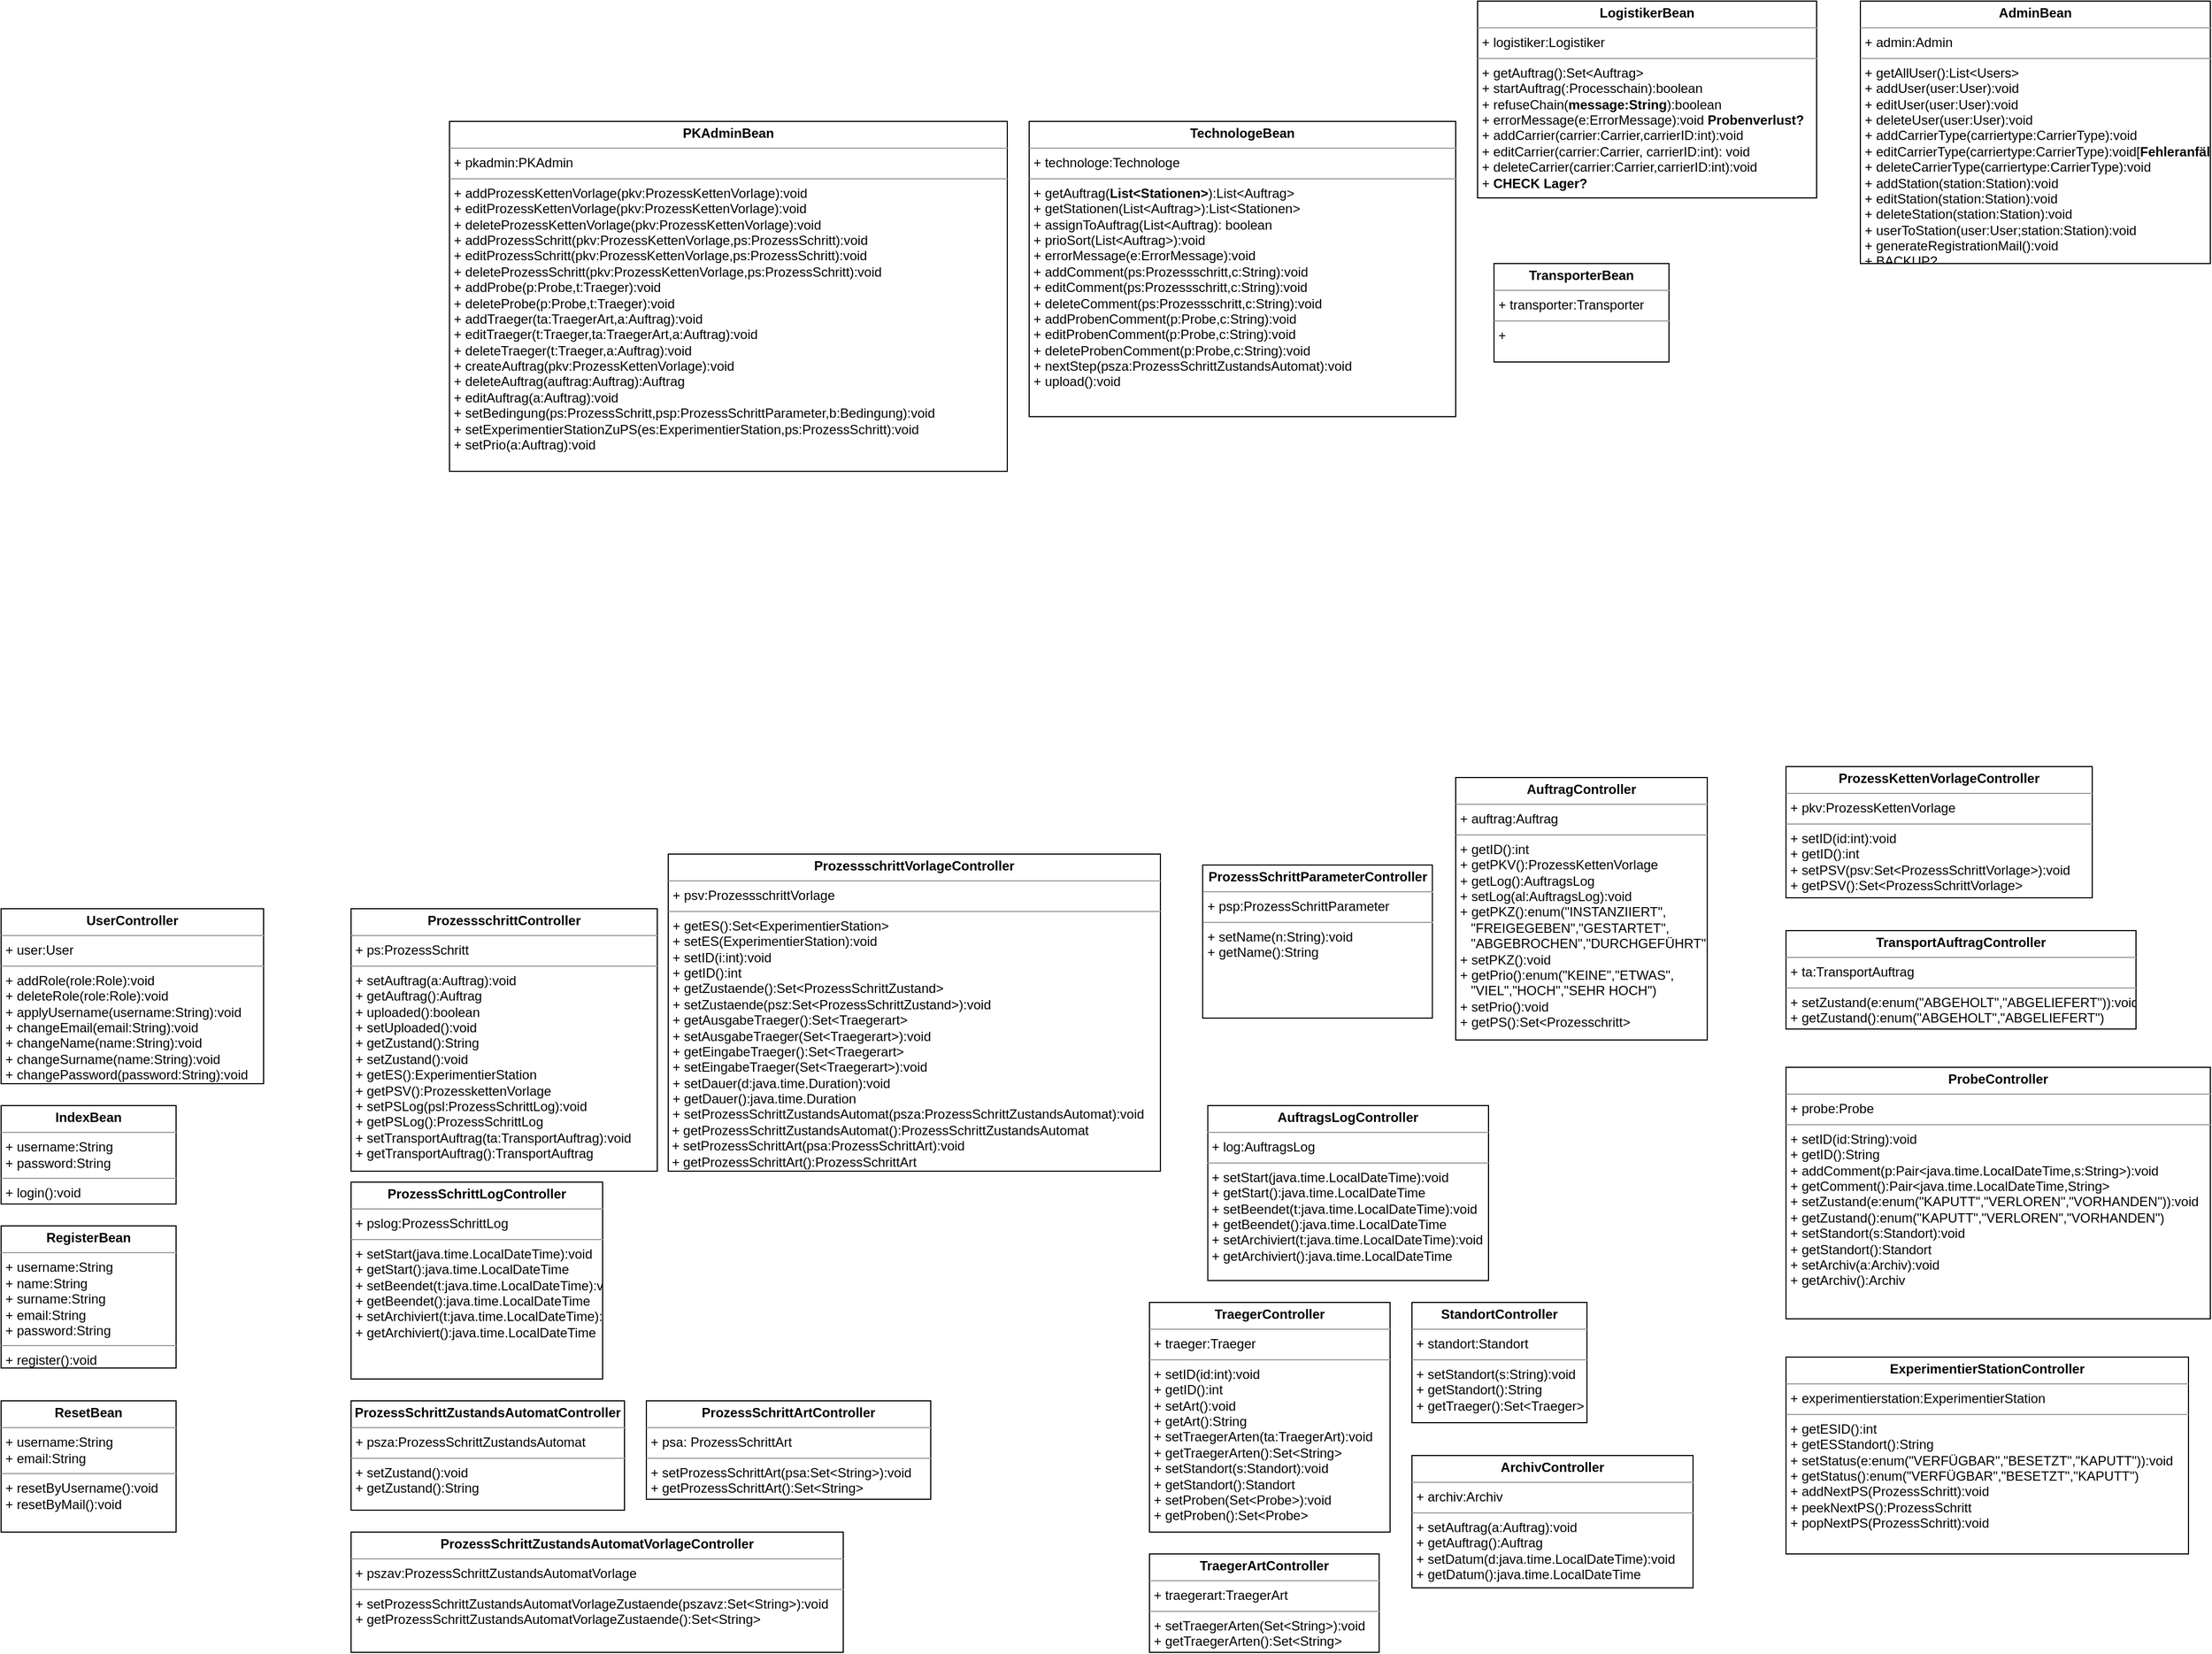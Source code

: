 <mxfile version="12.4.3" type="device" pages="1"><diagram id="1I2trbqIhptDOFB38S4y" name="Page-1"><mxGraphModel dx="782" dy="1250" grid="1" gridSize="10" guides="1" tooltips="1" connect="1" arrows="1" fold="1" page="1" pageScale="1" pageWidth="1169" pageHeight="827" math="0" shadow="0"><root><mxCell id="0"/><mxCell id="1" parent="0"/><mxCell id="bt5XZyQBoToWOu4TSzOc-6" value="&lt;p style=&quot;margin: 0px ; margin-top: 4px ; text-align: center&quot;&gt;&lt;b&gt;UserController&lt;/b&gt;&lt;/p&gt;&lt;hr size=&quot;1&quot;&gt;&lt;p style=&quot;margin: 0px ; margin-left: 4px&quot;&gt;+ user:User&lt;/p&gt;&lt;hr size=&quot;1&quot;&gt;&lt;p style=&quot;margin: 0px ; margin-left: 4px&quot;&gt;+ addRole(role:Role):void&lt;/p&gt;&lt;p style=&quot;margin: 0px ; margin-left: 4px&quot;&gt;+ deleteRole(role:Role):void&lt;/p&gt;&lt;p style=&quot;margin: 0px ; margin-left: 4px&quot;&gt;+ applyUsername(username:String):void&lt;/p&gt;&lt;p style=&quot;margin: 0px ; margin-left: 4px&quot;&gt;+ changeEmail(email:String):void&lt;/p&gt;&lt;p style=&quot;margin: 0px ; margin-left: 4px&quot;&gt;&lt;span&gt;+ changeName(name:String):void&lt;/span&gt;&lt;br&gt;&lt;/p&gt;&lt;p style=&quot;margin: 0px 0px 0px 4px&quot;&gt;+ changeSurname(name:String):void&lt;/p&gt;&lt;p style=&quot;margin: 0px 0px 0px 4px&quot;&gt;+ changePassword(password:String):void&lt;/p&gt;&lt;p style=&quot;margin: 0px ; margin-left: 4px&quot;&gt;&amp;nbsp;&amp;nbsp;&lt;/p&gt;" style="verticalAlign=top;align=left;overflow=fill;fontSize=12;fontFamily=Helvetica;html=1;" parent="1" vertex="1"><mxGeometry x="70" y="80" width="240" height="160" as="geometry"/></mxCell><mxCell id="bt5XZyQBoToWOu4TSzOc-8" value="&lt;p style=&quot;margin: 0px ; margin-top: 4px ; text-align: center&quot;&gt;&lt;b&gt;AdminBean&lt;/b&gt;&lt;/p&gt;&lt;hr size=&quot;1&quot;&gt;&lt;p style=&quot;margin: 0px ; margin-left: 4px&quot;&gt;+ admin:Admin&lt;/p&gt;&lt;hr size=&quot;1&quot;&gt;&lt;p style=&quot;margin: 0px ; margin-left: 4px&quot;&gt;+ getAllUser():List&amp;lt;Users&amp;gt;&lt;/p&gt;&lt;p style=&quot;margin: 0px ; margin-left: 4px&quot;&gt;+ addUser(user:User):void&lt;/p&gt;&lt;p style=&quot;margin: 0px ; margin-left: 4px&quot;&gt;+ editUser(user:User):void&lt;/p&gt;&lt;p style=&quot;margin: 0px ; margin-left: 4px&quot;&gt;+ deleteUser(user:User):void&lt;/p&gt;&lt;p style=&quot;margin: 0px ; margin-left: 4px&quot;&gt;+ addCarrierType(carriertype:CarrierType):void&lt;/p&gt;&lt;p style=&quot;margin: 0px ; margin-left: 4px&quot;&gt;+ editCarrierType(carriertype:CarrierType):void&lt;span&gt;[&lt;/span&gt;&lt;b&gt;Fehleranfällig&lt;/b&gt;&lt;span&gt;]&lt;/span&gt;&lt;/p&gt;&lt;p style=&quot;margin: 0px ; margin-left: 4px&quot;&gt;+ deleteCarrierType(carriertype:CarrierType):void&lt;/p&gt;&lt;p style=&quot;margin: 0px ; margin-left: 4px&quot;&gt;+&amp;nbsp;&lt;span&gt;addStation(station:Station):void&lt;/span&gt;&lt;/p&gt;&lt;p style=&quot;margin: 0px ; margin-left: 4px&quot;&gt;+ editStation(station:Station):void&lt;/p&gt;&lt;p style=&quot;margin: 0px ; margin-left: 4px&quot;&gt;+ deleteStation(station:Station):void&lt;/p&gt;&lt;p style=&quot;margin: 0px ; margin-left: 4px&quot;&gt;+ userToStation(user:User;station:Station):void&lt;/p&gt;&lt;p style=&quot;margin: 0px ; margin-left: 4px&quot;&gt;+ generateRegistrationMail():void&lt;/p&gt;&lt;p style=&quot;margin: 0px ; margin-left: 4px&quot;&gt;+ BACKUP?&lt;/p&gt;" style="verticalAlign=top;align=left;overflow=fill;fontSize=12;fontFamily=Helvetica;html=1;" parent="1" vertex="1"><mxGeometry x="1770" y="-750" width="320" height="240" as="geometry"/></mxCell><mxCell id="bt5XZyQBoToWOu4TSzOc-9" value="&lt;p style=&quot;margin: 0px ; margin-top: 4px ; text-align: center&quot;&gt;&lt;b&gt;IndexBean&lt;/b&gt;&lt;/p&gt;&lt;hr size=&quot;1&quot;&gt;&lt;p style=&quot;margin: 0px ; margin-left: 4px&quot;&gt;+ username:String&lt;/p&gt;&lt;p style=&quot;margin: 0px ; margin-left: 4px&quot;&gt;+ password:String&lt;/p&gt;&lt;hr size=&quot;1&quot;&gt;&lt;p style=&quot;margin: 0px ; margin-left: 4px&quot;&gt;+ login():void&lt;/p&gt;&lt;p style=&quot;margin: 0px ; margin-left: 4px&quot;&gt;&lt;br&gt;&lt;/p&gt;" style="verticalAlign=top;align=left;overflow=fill;fontSize=12;fontFamily=Helvetica;html=1;" parent="1" vertex="1"><mxGeometry x="70" y="260" width="160" height="90" as="geometry"/></mxCell><mxCell id="bt5XZyQBoToWOu4TSzOc-10" value="&lt;p style=&quot;margin: 0px ; margin-top: 4px ; text-align: center&quot;&gt;&lt;b&gt;ResetBean&lt;/b&gt;&lt;/p&gt;&lt;hr size=&quot;1&quot;&gt;&lt;p style=&quot;margin: 0px ; margin-left: 4px&quot;&gt;+ username:String&lt;/p&gt;&lt;p style=&quot;margin: 0px ; margin-left: 4px&quot;&gt;+ email:String&lt;/p&gt;&lt;hr size=&quot;1&quot;&gt;&lt;p style=&quot;margin: 0px ; margin-left: 4px&quot;&gt;+ resetByUsername():void&lt;/p&gt;&lt;p style=&quot;margin: 0px ; margin-left: 4px&quot;&gt;+ resetByMail():void&lt;/p&gt;" style="verticalAlign=top;align=left;overflow=fill;fontSize=12;fontFamily=Helvetica;html=1;" parent="1" vertex="1"><mxGeometry x="70" y="530" width="160" height="120" as="geometry"/></mxCell><mxCell id="bt5XZyQBoToWOu4TSzOc-11" value="&lt;p style=&quot;margin: 0px ; margin-top: 4px ; text-align: center&quot;&gt;&lt;b&gt;RegisterBean&lt;/b&gt;&lt;/p&gt;&lt;hr size=&quot;1&quot;&gt;&lt;p style=&quot;margin: 0px ; margin-left: 4px&quot;&gt;+ username:String&lt;/p&gt;&lt;p style=&quot;margin: 0px ; margin-left: 4px&quot;&gt;+ name:String&lt;/p&gt;&lt;p style=&quot;margin: 0px ; margin-left: 4px&quot;&gt;+ surname:String&lt;/p&gt;&lt;p style=&quot;margin: 0px ; margin-left: 4px&quot;&gt;+ email:String&lt;/p&gt;&lt;p style=&quot;margin: 0px ; margin-left: 4px&quot;&gt;+ password:String&lt;/p&gt;&lt;hr size=&quot;1&quot;&gt;&lt;p style=&quot;margin: 0px ; margin-left: 4px&quot;&gt;+ register():void&lt;/p&gt;&lt;p style=&quot;margin: 0px ; margin-left: 4px&quot;&gt;&lt;br&gt;&lt;/p&gt;" style="verticalAlign=top;align=left;overflow=fill;fontSize=12;fontFamily=Helvetica;html=1;" parent="1" vertex="1"><mxGeometry x="70" y="370" width="160" height="130" as="geometry"/></mxCell><mxCell id="w9rJ3m3KGhittXvnt9Jx-1" value="&lt;p style=&quot;margin: 0px ; margin-top: 4px ; text-align: center&quot;&gt;&lt;b&gt;LogistikerBean&lt;/b&gt;&lt;/p&gt;&lt;hr size=&quot;1&quot;&gt;&lt;p style=&quot;margin: 0px ; margin-left: 4px&quot;&gt;+ logistiker:Logistiker&lt;/p&gt;&lt;hr size=&quot;1&quot;&gt;&lt;p style=&quot;margin: 0px ; margin-left: 4px&quot;&gt;+ getAuftrag():Set&amp;lt;Auftrag&amp;gt;&lt;/p&gt;&lt;p style=&quot;margin: 0px ; margin-left: 4px&quot;&gt;+ startAuftrag(:Processchain):boolean&lt;/p&gt;&lt;p style=&quot;margin: 0px ; margin-left: 4px&quot;&gt;+ refuseChain(&lt;b&gt;message:String&lt;/b&gt;):boolean&lt;/p&gt;&lt;p style=&quot;margin: 0px ; margin-left: 4px&quot;&gt;+ errorMessage(e:ErrorMessage):void &lt;b&gt;Probenverlust?&lt;/b&gt;&lt;/p&gt;&lt;p style=&quot;margin: 0px ; margin-left: 4px&quot;&gt;+ addCarrier(carrier:Carrier,carrierID:int):void&lt;/p&gt;&lt;p style=&quot;margin: 0px ; margin-left: 4px&quot;&gt;+ editCarrier(carrier:Carrier, carrierID:int): void&lt;/p&gt;&lt;p style=&quot;margin: 0px ; margin-left: 4px&quot;&gt;+ deleteCarrier(carrier:Carrier,carrierID:int):void&lt;/p&gt;&lt;p style=&quot;margin: 0px ; margin-left: 4px&quot;&gt;+ &lt;b&gt;CHECK Lager?&lt;/b&gt;&lt;/p&gt;" style="verticalAlign=top;align=left;overflow=fill;fontSize=12;fontFamily=Helvetica;html=1;" parent="1" vertex="1"><mxGeometry x="1420" y="-750" width="310" height="180" as="geometry"/></mxCell><mxCell id="w9rJ3m3KGhittXvnt9Jx-5" value="&lt;p style=&quot;margin: 0px ; margin-top: 4px ; text-align: center&quot;&gt;&lt;b&gt;TechnologeBean&lt;/b&gt;&lt;/p&gt;&lt;hr size=&quot;1&quot;&gt;&lt;p style=&quot;margin: 0px ; margin-left: 4px&quot;&gt;+ technologe:Technologe&lt;/p&gt;&lt;hr size=&quot;1&quot;&gt;&lt;p style=&quot;margin: 0px ; margin-left: 4px&quot;&gt;+ getAuftrag(&lt;b&gt;List&amp;lt;Stationen&amp;gt;&lt;/b&gt;):List&amp;lt;Auftrag&amp;gt;&lt;/p&gt;&lt;p style=&quot;margin: 0px ; margin-left: 4px&quot;&gt;+ getStationen(List&amp;lt;Auftrag&amp;gt;):List&amp;lt;Stationen&amp;gt;&lt;/p&gt;&lt;p style=&quot;margin: 0px ; margin-left: 4px&quot;&gt;+ assignToAuftrag(List&amp;lt;Auftrag): boolean&lt;/p&gt;&lt;p style=&quot;margin: 0px ; margin-left: 4px&quot;&gt;+ prioSort(List&amp;lt;Auftrag&amp;gt;):void&lt;/p&gt;&lt;p style=&quot;margin: 0px ; margin-left: 4px&quot;&gt;+ errorMessage(e:ErrorMessage):void&lt;/p&gt;&lt;p style=&quot;margin: 0px ; margin-left: 4px&quot;&gt;+ addComment(ps:Prozessschritt,c:String):void&lt;/p&gt;&lt;p style=&quot;margin: 0px ; margin-left: 4px&quot;&gt;+ editComment(ps:Prozessschritt,c:String):void&lt;/p&gt;&lt;p style=&quot;margin: 0px ; margin-left: 4px&quot;&gt;+ deleteComment(ps:Prozessschritt,c:String):void&lt;/p&gt;&lt;p style=&quot;margin: 0px ; margin-left: 4px&quot;&gt;+ addProbenComment(p:Probe,c:String):void&lt;/p&gt;&lt;p style=&quot;margin: 0px ; margin-left: 4px&quot;&gt;+ editProbenComment(p:Probe,c:String):void&lt;/p&gt;&lt;p style=&quot;margin: 0px ; margin-left: 4px&quot;&gt;+ deleteProbenComment(p:Probe,c:String):void&lt;/p&gt;&lt;p style=&quot;margin: 0px ; margin-left: 4px&quot;&gt;+ nextStep(psza:ProzessSchrittZustandsAutomat):void&lt;/p&gt;&lt;p style=&quot;margin: 0px ; margin-left: 4px&quot;&gt;+ upload():void&lt;/p&gt;" style="verticalAlign=top;align=left;overflow=fill;fontSize=12;fontFamily=Helvetica;html=1;" parent="1" vertex="1"><mxGeometry x="1010" y="-640" width="390" height="270" as="geometry"/></mxCell><mxCell id="22TiIW3xH9G2mGkbkOyh-3" value="&lt;p style=&quot;margin: 0px ; margin-top: 4px ; text-align: center&quot;&gt;&lt;b&gt;PKAdminBean&lt;/b&gt;&lt;/p&gt;&lt;hr size=&quot;1&quot;&gt;&lt;p style=&quot;margin: 0px ; margin-left: 4px&quot;&gt;+ pkadmin:PKAdmin&lt;/p&gt;&lt;hr size=&quot;1&quot;&gt;&lt;p style=&quot;margin: 0px ; margin-left: 4px&quot;&gt;+ addProzessKettenVorlage(pkv:ProzessKettenVorlage):void&lt;/p&gt;&lt;p style=&quot;margin: 0px ; margin-left: 4px&quot;&gt;+ editProzessKettenVorlage(pkv:ProzessKettenVorlage):void&lt;/p&gt;&lt;p style=&quot;margin: 0px ; margin-left: 4px&quot;&gt;+ deleteProzessKettenVorlage(pkv:ProzessKettenVorlage):void&lt;/p&gt;&lt;p style=&quot;margin: 0px ; margin-left: 4px&quot;&gt;+ addProzessSchritt(pkv:ProzessKettenVorlage,ps:ProzessSchritt):void&lt;/p&gt;&lt;p style=&quot;margin: 0px ; margin-left: 4px&quot;&gt;+ editProzessSchritt(pkv:ProzessKettenVorlage,ps:ProzessSchritt):void&lt;/p&gt;&lt;p style=&quot;margin: 0px ; margin-left: 4px&quot;&gt;+ deleteProzessSchritt(pkv:ProzessKettenVorlage,ps:ProzessSchritt):void&lt;/p&gt;&lt;p style=&quot;margin: 0px ; margin-left: 4px&quot;&gt;+ addProbe(p:Probe,t:Traeger):void&lt;/p&gt;&lt;p style=&quot;margin: 0px ; margin-left: 4px&quot;&gt;+ deleteProbe(p:Probe,t:Traeger):void&lt;/p&gt;&lt;p style=&quot;margin: 0px ; margin-left: 4px&quot;&gt;+ addTraeger(ta:TraegerArt,a:Auftrag):void&lt;/p&gt;&lt;p style=&quot;margin: 0px ; margin-left: 4px&quot;&gt;+ editTraeger(t:Traeger,ta:TraegerArt,a:Auftrag):void&lt;/p&gt;&lt;p style=&quot;margin: 0px ; margin-left: 4px&quot;&gt;+ deleteTraeger(t:Traeger,a:Auftrag):void&lt;/p&gt;&lt;p style=&quot;margin: 0px ; margin-left: 4px&quot;&gt;+ createAuftrag(pkv:ProzessKettenVorlage):void&lt;/p&gt;&lt;p style=&quot;margin: 0px ; margin-left: 4px&quot;&gt;+ deleteAuftrag(auftrag:Auftrag):Auftrag&lt;/p&gt;&lt;p style=&quot;margin: 0px ; margin-left: 4px&quot;&gt;+ editAuftrag(a:Auftrag):void&lt;/p&gt;&lt;p style=&quot;margin: 0px ; margin-left: 4px&quot;&gt;+ setBedingung(ps:ProzessSchritt,psp:ProzessSchrittParameter,b:Bedingung):void&lt;/p&gt;&lt;p style=&quot;margin: 0px ; margin-left: 4px&quot;&gt;+ setExperimentierStationZuPS(es:ExperimentierStation,ps:ProzessSchritt):void&lt;/p&gt;&lt;p style=&quot;margin: 0px ; margin-left: 4px&quot;&gt;+ setPrio(a:Auftrag):void&lt;/p&gt;&lt;p style=&quot;margin: 0px ; margin-left: 4px&quot;&gt;&lt;br&gt;&lt;/p&gt;" style="verticalAlign=top;align=left;overflow=fill;fontSize=12;fontFamily=Helvetica;html=1;" vertex="1" parent="1"><mxGeometry x="480" y="-640" width="510" height="320" as="geometry"/></mxCell><mxCell id="22TiIW3xH9G2mGkbkOyh-5" value="&lt;p style=&quot;margin: 0px ; margin-top: 4px ; text-align: center&quot;&gt;&lt;b&gt;ProzessKettenVorlageController&lt;/b&gt;&lt;/p&gt;&lt;hr size=&quot;1&quot;&gt;&lt;p style=&quot;margin: 0px ; margin-left: 4px&quot;&gt;+ pkv:ProzessKettenVorlage&lt;/p&gt;&lt;hr size=&quot;1&quot;&gt;&lt;p style=&quot;margin: 0px ; margin-left: 4px&quot;&gt;+ setID(id:int):void&lt;/p&gt;&lt;p style=&quot;margin: 0px ; margin-left: 4px&quot;&gt;+ getID():int&lt;/p&gt;&lt;p style=&quot;margin: 0px ; margin-left: 4px&quot;&gt;+ setPSV(psv:Set&amp;lt;ProzessSchrittVorlage&amp;gt;):void&lt;/p&gt;&lt;p style=&quot;margin: 0px ; margin-left: 4px&quot;&gt;+ getPSV():Set&amp;lt;ProzessSchrittVorlage&amp;gt;&lt;/p&gt;&lt;p style=&quot;margin: 0px ; margin-left: 4px&quot;&gt;&lt;br&gt;&lt;/p&gt;" style="verticalAlign=top;align=left;overflow=fill;fontSize=12;fontFamily=Helvetica;html=1;" vertex="1" parent="1"><mxGeometry x="1702" y="-50" width="280" height="120" as="geometry"/></mxCell><mxCell id="22TiIW3xH9G2mGkbkOyh-6" value="&lt;p style=&quot;margin: 0px ; margin-top: 4px ; text-align: center&quot;&gt;&lt;b&gt;AuftragController&lt;/b&gt;&lt;/p&gt;&lt;hr size=&quot;1&quot;&gt;&lt;p style=&quot;margin: 0px ; margin-left: 4px&quot;&gt;+ auftrag:Auftrag&lt;/p&gt;&lt;hr size=&quot;1&quot;&gt;&lt;p style=&quot;margin: 0px ; margin-left: 4px&quot;&gt;+ getID():int&lt;/p&gt;&lt;p style=&quot;margin: 0px ; margin-left: 4px&quot;&gt;+ getPKV():ProzessKettenVorlage&lt;/p&gt;&lt;p style=&quot;margin: 0px ; margin-left: 4px&quot;&gt;+ getLog():AuftragsLog&lt;/p&gt;&lt;p style=&quot;margin: 0px ; margin-left: 4px&quot;&gt;+ setLog(al:AuftragsLog):void&lt;/p&gt;&lt;p style=&quot;margin: 0px ; margin-left: 4px&quot;&gt;+ getPKZ():enum(&quot;INSTANZIIERT&quot;,&lt;/p&gt;&lt;p style=&quot;margin: 0px ; margin-left: 4px&quot;&gt;&amp;nbsp; &amp;nbsp;&quot;FREIGEGEBEN&quot;,&lt;span&gt;&quot;GESTARTET&quot;,&lt;/span&gt;&lt;/p&gt;&lt;p style=&quot;margin: 0px ; margin-left: 4px&quot;&gt;&amp;nbsp; &amp;nbsp;&quot;ABGEBROCHEN&quot;,&lt;span&gt;&quot;DURCHGEFÜHRT&quot;)&lt;/span&gt;&lt;/p&gt;&lt;p style=&quot;margin: 0px ; margin-left: 4px&quot;&gt;+ setPKZ():void&lt;span&gt;&lt;br&gt;&lt;/span&gt;&lt;/p&gt;&lt;p style=&quot;margin: 0px ; margin-left: 4px&quot;&gt;&lt;span&gt;+ getPrio():enum(&quot;KEINE&quot;,&quot;ETWAS&quot;,&lt;/span&gt;&lt;/p&gt;&lt;p style=&quot;margin: 0px ; margin-left: 4px&quot;&gt;&lt;span&gt;&amp;nbsp; &amp;nbsp;&quot;VIEL&quot;,&quot;HOCH&quot;,&quot;SEHR HOCH&quot;)&lt;/span&gt;&lt;/p&gt;&lt;p style=&quot;margin: 0px ; margin-left: 4px&quot;&gt;&lt;span&gt;+ setPrio():void&lt;/span&gt;&lt;/p&gt;&lt;p style=&quot;margin: 0px ; margin-left: 4px&quot;&gt;&lt;span&gt;+ getPS():Set&amp;lt;Prozesschritt&amp;gt;&lt;/span&gt;&lt;/p&gt;&lt;p style=&quot;margin: 0px ; margin-left: 4px&quot;&gt;&lt;span&gt;&lt;br&gt;&lt;/span&gt;&lt;/p&gt;" style="verticalAlign=top;align=left;overflow=fill;fontSize=12;fontFamily=Helvetica;html=1;" vertex="1" parent="1"><mxGeometry x="1400" y="-40" width="230" height="240" as="geometry"/></mxCell><mxCell id="22TiIW3xH9G2mGkbkOyh-7" value="&lt;p style=&quot;margin: 0px ; margin-top: 4px ; text-align: center&quot;&gt;&lt;b&gt;AuftragsLogController&lt;/b&gt;&lt;/p&gt;&lt;hr size=&quot;1&quot;&gt;&lt;p style=&quot;margin: 0px ; margin-left: 4px&quot;&gt;+ log:AuftragsLog&lt;/p&gt;&lt;hr size=&quot;1&quot;&gt;&lt;p style=&quot;margin: 0px ; margin-left: 4px&quot;&gt;+ setStart(java.time.LocalDateTime):void&lt;/p&gt;&lt;p style=&quot;margin: 0px ; margin-left: 4px&quot;&gt;+ getStart():java.time.LocalDateTime&lt;/p&gt;&lt;p style=&quot;margin: 0px ; margin-left: 4px&quot;&gt;+ setBeendet(t:java.time.LocalDateTime):void&lt;/p&gt;&lt;p style=&quot;margin: 0px ; margin-left: 4px&quot;&gt;+ getBeendet():java.time.LocalDateTime&lt;/p&gt;&lt;p style=&quot;margin: 0px ; margin-left: 4px&quot;&gt;+ setArchiviert(t:java.time.LocalDateTime):void&lt;/p&gt;&lt;p style=&quot;margin: 0px ; margin-left: 4px&quot;&gt;+ getArchiviert():java.time.LocalDateTime&lt;/p&gt;" style="verticalAlign=top;align=left;overflow=fill;fontSize=12;fontFamily=Helvetica;html=1;" vertex="1" parent="1"><mxGeometry x="1173.33" y="260" width="256.67" height="160" as="geometry"/></mxCell><mxCell id="22TiIW3xH9G2mGkbkOyh-8" value="&lt;p style=&quot;margin: 0px ; margin-top: 4px ; text-align: center&quot;&gt;&lt;b&gt;ProzessschrittController&lt;/b&gt;&lt;/p&gt;&lt;hr size=&quot;1&quot;&gt;&lt;p style=&quot;margin: 0px ; margin-left: 4px&quot;&gt;+ ps:ProzessSchritt&lt;/p&gt;&lt;hr size=&quot;1&quot;&gt;&lt;p style=&quot;margin: 0px ; margin-left: 4px&quot;&gt;+ setAuftrag(a:Auftrag):void&lt;/p&gt;&lt;p style=&quot;margin: 0px ; margin-left: 4px&quot;&gt;+ getAuftrag():Auftrag&lt;/p&gt;&lt;p style=&quot;margin: 0px ; margin-left: 4px&quot;&gt;+ uploaded():boolean&lt;/p&gt;&lt;p style=&quot;margin: 0px 0px 0px 4px&quot;&gt;+ setUploaded():void&lt;/p&gt;&lt;p style=&quot;margin: 0px ; margin-left: 4px&quot;&gt;+ getZustand():String&lt;/p&gt;&lt;p style=&quot;margin: 0px ; margin-left: 4px&quot;&gt;+ setZustand():void&lt;/p&gt;&lt;p style=&quot;margin: 0px ; margin-left: 4px&quot;&gt;+ getES():ExperimentierStation&lt;/p&gt;&lt;p style=&quot;margin: 0px ; margin-left: 4px&quot;&gt;+ getPSV():ProzesskettenVorlage&lt;/p&gt;&lt;p style=&quot;margin: 0px ; margin-left: 4px&quot;&gt;+ setPSLog(psl:ProzessSchrittLog):void&lt;/p&gt;&lt;p style=&quot;margin: 0px ; margin-left: 4px&quot;&gt;+ getPSLog():ProzessSchrittLog&lt;/p&gt;&lt;p style=&quot;margin: 0px ; margin-left: 4px&quot;&gt;+ setTransportAuftrag(ta:TransportAuftrag):void&lt;/p&gt;&lt;p style=&quot;margin: 0px ; margin-left: 4px&quot;&gt;+ getTransportAuftrag():TransportAuftrag&lt;/p&gt;&lt;p style=&quot;margin: 0px ; margin-left: 4px&quot;&gt;&lt;br&gt;&lt;/p&gt;" style="verticalAlign=top;align=left;overflow=fill;fontSize=12;fontFamily=Helvetica;html=1;" vertex="1" parent="1"><mxGeometry x="390" y="80" width="280" height="240" as="geometry"/></mxCell><mxCell id="22TiIW3xH9G2mGkbkOyh-11" value="&lt;p style=&quot;margin: 0px ; margin-top: 4px ; text-align: center&quot;&gt;&lt;b&gt;ProzessschrittVorlageController&lt;/b&gt;&lt;/p&gt;&lt;hr size=&quot;1&quot;&gt;&lt;p style=&quot;margin: 0px ; margin-left: 4px&quot;&gt;+ psv:ProzessschrittVorlage&lt;/p&gt;&lt;hr size=&quot;1&quot;&gt;&lt;p style=&quot;margin: 0px ; margin-left: 4px&quot;&gt;+ getES():Set&amp;lt;ExperimentierStation&amp;gt;&lt;/p&gt;&lt;p style=&quot;margin: 0px ; margin-left: 4px&quot;&gt;+ setES(ExperimentierStation):void&lt;/p&gt;&lt;p style=&quot;margin: 0px ; margin-left: 4px&quot;&gt;+ setID(i:int):void&lt;/p&gt;&lt;p style=&quot;margin: 0px ; margin-left: 4px&quot;&gt;+ getID():int&lt;/p&gt;&lt;p style=&quot;margin: 0px ; margin-left: 4px&quot;&gt;+ getZustaende():Set&amp;lt;ProzessSchrittZustand&amp;gt;&lt;/p&gt;&lt;p style=&quot;margin: 0px ; margin-left: 4px&quot;&gt;+ setZustaende(psz:Set&amp;lt;ProzessSchrittZustand&amp;gt;):void&lt;/p&gt;&lt;p style=&quot;margin: 0px ; margin-left: 4px&quot;&gt;+ getAusgabeTraeger():Set&amp;lt;Traegerart&amp;gt;&lt;/p&gt;&lt;p style=&quot;margin: 0px ; margin-left: 4px&quot;&gt;+ setAusgabeTraeger(Set&amp;lt;Traegerart&amp;gt;):void&lt;/p&gt;&lt;p style=&quot;margin: 0px ; margin-left: 4px&quot;&gt;+ getEingabeTraeger():Set&amp;lt;Traegerart&amp;gt;&lt;/p&gt;&lt;p style=&quot;margin: 0px ; margin-left: 4px&quot;&gt;+ setEingabeTraeger(Set&amp;lt;Traegerart&amp;gt;):void&lt;/p&gt;&lt;p style=&quot;margin: 0px ; margin-left: 4px&quot;&gt;+ setDauer(d:java.time.Duration):void&lt;/p&gt;&lt;p style=&quot;margin: 0px ; margin-left: 4px&quot;&gt;+ getDauer():java.time.Duration&lt;/p&gt;&lt;p style=&quot;margin: 0px ; margin-left: 4px&quot;&gt;+ setProzessSchrittZustandsAutomat(psza:ProzessSchrittZustandsAutomat):void&lt;/p&gt;&amp;nbsp;+ getProzessSchrittZustandsAutomat():ProzessSchrittZustandsAutomat&lt;br&gt;&amp;nbsp;+ setProzessSchrittArt(psa:ProzessSchrittArt):void&lt;br&gt;&amp;nbsp;+ getProzessSchrittArt():ProzessSchrittArt&lt;br&gt;&lt;p style=&quot;margin: 0px ; margin-left: 4px&quot;&gt;&lt;br&gt;&lt;/p&gt;" style="verticalAlign=top;align=left;overflow=fill;fontSize=12;fontFamily=Helvetica;html=1;" vertex="1" parent="1"><mxGeometry x="680" y="30" width="450" height="290" as="geometry"/></mxCell><mxCell id="22TiIW3xH9G2mGkbkOyh-12" value="&lt;p style=&quot;margin: 0px ; margin-top: 4px ; text-align: center&quot;&gt;&lt;b&gt;ProzessSchrittLogController&lt;/b&gt;&lt;/p&gt;&lt;hr size=&quot;1&quot;&gt;&lt;p style=&quot;margin: 0px ; margin-left: 4px&quot;&gt;+ pslog:ProzessSchrittLog&lt;/p&gt;&lt;hr size=&quot;1&quot;&gt;&lt;p style=&quot;margin: 0px 0px 0px 4px&quot;&gt;+ setStart(java.time.LocalDateTime):void&lt;/p&gt;&lt;p style=&quot;margin: 0px 0px 0px 4px&quot;&gt;+ getStart():java.time.LocalDateTime&lt;/p&gt;&lt;p style=&quot;margin: 0px 0px 0px 4px&quot;&gt;+ setBeendet(t:java.time.LocalDateTime):void&lt;/p&gt;&lt;p style=&quot;margin: 0px 0px 0px 4px&quot;&gt;+ getBeendet():java.time.LocalDateTime&lt;/p&gt;&lt;p style=&quot;margin: 0px 0px 0px 4px&quot;&gt;+ setArchiviert(t:java.time.LocalDateTime):void&lt;/p&gt;&lt;p style=&quot;margin: 0px 0px 0px 4px&quot;&gt;+ getArchiviert():java.time.LocalDateTime&lt;/p&gt;" style="verticalAlign=top;align=left;overflow=fill;fontSize=12;fontFamily=Helvetica;html=1;" vertex="1" parent="1"><mxGeometry x="390" y="330" width="230" height="180" as="geometry"/></mxCell><mxCell id="22TiIW3xH9G2mGkbkOyh-13" value="&lt;p style=&quot;margin: 0px ; margin-top: 4px ; text-align: center&quot;&gt;&lt;b&gt;TransportAuftragController&lt;/b&gt;&lt;/p&gt;&lt;hr size=&quot;1&quot;&gt;&lt;p style=&quot;margin: 0px ; margin-left: 4px&quot;&gt;+ ta:TransportAuftrag&lt;/p&gt;&lt;hr size=&quot;1&quot;&gt;&lt;p style=&quot;margin: 0px ; margin-left: 4px&quot;&gt;+ setZustand(e:enum(&quot;ABGEHOLT&quot;,&quot;ABGELIEFERT&quot;)):void&lt;/p&gt;&lt;p style=&quot;margin: 0px ; margin-left: 4px&quot;&gt;+ getZustand():enum(&quot;ABGEHOLT&quot;,&quot;ABGELIEFERT&quot;)&lt;/p&gt;" style="verticalAlign=top;align=left;overflow=fill;fontSize=12;fontFamily=Helvetica;html=1;" vertex="1" parent="1"><mxGeometry x="1702" y="100" width="320" height="90" as="geometry"/></mxCell><mxCell id="22TiIW3xH9G2mGkbkOyh-14" value="&lt;p style=&quot;margin: 0px ; margin-top: 4px ; text-align: center&quot;&gt;&lt;b&gt;ProzessSchrittZustandsAutomatController&lt;/b&gt;&lt;/p&gt;&lt;hr size=&quot;1&quot;&gt;&lt;p style=&quot;margin: 0px ; margin-left: 4px&quot;&gt;+ psza:ProzessSchrittZustandsAutomat&lt;/p&gt;&lt;hr size=&quot;1&quot;&gt;&lt;p style=&quot;margin: 0px ; margin-left: 4px&quot;&gt;+ setZustand():void&lt;/p&gt;&lt;p style=&quot;margin: 0px ; margin-left: 4px&quot;&gt;+ getZustand():String&lt;/p&gt;" style="verticalAlign=top;align=left;overflow=fill;fontSize=12;fontFamily=Helvetica;html=1;" vertex="1" parent="1"><mxGeometry x="390" y="530" width="250" height="100" as="geometry"/></mxCell><mxCell id="22TiIW3xH9G2mGkbkOyh-19" value="&lt;p style=&quot;margin: 0px ; margin-top: 4px ; text-align: center&quot;&gt;&lt;b&gt;ProzessSchrittArtController&lt;/b&gt;&lt;/p&gt;&lt;hr size=&quot;1&quot;&gt;&lt;p style=&quot;margin: 0px ; margin-left: 4px&quot;&gt;+ psa: ProzessSchrittArt&lt;/p&gt;&lt;hr size=&quot;1&quot;&gt;&lt;p style=&quot;margin: 0px ; margin-left: 4px&quot;&gt;+ setProzessSchrittArt(psa:Set&amp;lt;String&amp;gt;):void&lt;/p&gt;&lt;p style=&quot;margin: 0px ; margin-left: 4px&quot;&gt;+ getProzessSchrittArt():Set&amp;lt;String&amp;gt;&lt;/p&gt;" style="verticalAlign=top;align=left;overflow=fill;fontSize=12;fontFamily=Helvetica;html=1;" vertex="1" parent="1"><mxGeometry x="660" y="530" width="260" height="90" as="geometry"/></mxCell><mxCell id="22TiIW3xH9G2mGkbkOyh-21" value="&lt;p style=&quot;margin: 0px ; margin-top: 4px ; text-align: center&quot;&gt;&lt;b&gt;ProzessSchrittZustandsAutomatVorlageController&lt;/b&gt;&lt;/p&gt;&lt;hr size=&quot;1&quot;&gt;&lt;p style=&quot;margin: 0px ; margin-left: 4px&quot;&gt;+ pszav:ProzessSchrittZustandsAutomatVorlage&lt;/p&gt;&lt;hr size=&quot;1&quot;&gt;&lt;p style=&quot;margin: 0px ; margin-left: 4px&quot;&gt;+ setProzessSchrittZustandsAutomatVorlageZustaende(pszavz:Set&amp;lt;String&amp;gt;):void&lt;/p&gt;&lt;p style=&quot;margin: 0px ; margin-left: 4px&quot;&gt;+ getProzessSchrittZustandsAutomatVorlageZustaende():Set&amp;lt;String&amp;gt;&lt;/p&gt;" style="verticalAlign=top;align=left;overflow=fill;fontSize=12;fontFamily=Helvetica;html=1;" vertex="1" parent="1"><mxGeometry x="390" y="650" width="450" height="110" as="geometry"/></mxCell><mxCell id="22TiIW3xH9G2mGkbkOyh-22" value="&lt;p style=&quot;margin: 0px ; margin-top: 4px ; text-align: center&quot;&gt;&lt;b&gt;TraegerController&lt;/b&gt;&lt;/p&gt;&lt;hr size=&quot;1&quot;&gt;&lt;p style=&quot;margin: 0px ; margin-left: 4px&quot;&gt;+ traeger:Traeger&lt;/p&gt;&lt;hr size=&quot;1&quot;&gt;&lt;p style=&quot;margin: 0px ; margin-left: 4px&quot;&gt;+ setID(id:int):void&lt;/p&gt;&lt;p style=&quot;margin: 0px ; margin-left: 4px&quot;&gt;+ getID():int&lt;/p&gt;&lt;p style=&quot;margin: 0px ; margin-left: 4px&quot;&gt;+ setArt():void&lt;/p&gt;&lt;p style=&quot;margin: 0px ; margin-left: 4px&quot;&gt;+ getArt():String&lt;/p&gt;&lt;p style=&quot;margin: 0px ; margin-left: 4px&quot;&gt;+ setTraegerArten(ta:TraegerArt):void&lt;/p&gt;&lt;p style=&quot;margin: 0px ; margin-left: 4px&quot;&gt;+ getTraegerArten():Set&amp;lt;String&amp;gt;&lt;/p&gt;&lt;p style=&quot;margin: 0px ; margin-left: 4px&quot;&gt;+ setStandort(s:Standort):void&lt;/p&gt;&lt;p style=&quot;margin: 0px ; margin-left: 4px&quot;&gt;+ getStandort():Standort&lt;/p&gt;&lt;p style=&quot;margin: 0px ; margin-left: 4px&quot;&gt;+ setProben(Set&amp;lt;Probe&amp;gt;):void&lt;/p&gt;&lt;p style=&quot;margin: 0px ; margin-left: 4px&quot;&gt;+ getProben():Set&amp;lt;Probe&amp;gt;&lt;/p&gt;&lt;p style=&quot;margin: 0px ; margin-left: 4px&quot;&gt;&lt;br&gt;&lt;/p&gt;" style="verticalAlign=top;align=left;overflow=fill;fontSize=12;fontFamily=Helvetica;html=1;" vertex="1" parent="1"><mxGeometry x="1120" y="440" width="220" height="210" as="geometry"/></mxCell><mxCell id="22TiIW3xH9G2mGkbkOyh-24" value="&lt;p style=&quot;margin: 0px ; margin-top: 4px ; text-align: center&quot;&gt;&lt;b&gt;StandortController&lt;/b&gt;&lt;/p&gt;&lt;hr size=&quot;1&quot;&gt;&lt;p style=&quot;margin: 0px ; margin-left: 4px&quot;&gt;+ standort:Standort&lt;/p&gt;&lt;hr size=&quot;1&quot;&gt;&lt;p style=&quot;margin: 0px ; margin-left: 4px&quot;&gt;+ setStandort(s:String):void&lt;/p&gt;&lt;p style=&quot;margin: 0px ; margin-left: 4px&quot;&gt;+ getStandort():String&lt;/p&gt;&lt;p style=&quot;margin: 0px ; margin-left: 4px&quot;&gt;+ getTraeger():Set&amp;lt;Traeger&amp;gt;&lt;/p&gt;" style="verticalAlign=top;align=left;overflow=fill;fontSize=12;fontFamily=Helvetica;html=1;" vertex="1" parent="1"><mxGeometry x="1360" y="440" width="160" height="110" as="geometry"/></mxCell><mxCell id="22TiIW3xH9G2mGkbkOyh-25" value="&lt;p style=&quot;margin: 0px ; margin-top: 4px ; text-align: center&quot;&gt;&lt;b&gt;ProbeController&lt;/b&gt;&lt;/p&gt;&lt;hr size=&quot;1&quot;&gt;&lt;p style=&quot;margin: 0px ; margin-left: 4px&quot;&gt;+ probe:Probe&lt;/p&gt;&lt;hr size=&quot;1&quot;&gt;&lt;p style=&quot;margin: 0px ; margin-left: 4px&quot;&gt;+ setID(id:String):void&lt;/p&gt;&lt;p style=&quot;margin: 0px ; margin-left: 4px&quot;&gt;+ getID():String&lt;/p&gt;&lt;p style=&quot;margin: 0px ; margin-left: 4px&quot;&gt;+ addComment(p:Pair&amp;lt;java.time.LocalDateTime,s:String&amp;gt;):void&lt;/p&gt;&lt;p style=&quot;margin: 0px ; margin-left: 4px&quot;&gt;+ getComment():Pair&amp;lt;java.time.LocalDateTime,String&amp;gt;&lt;/p&gt;&lt;p style=&quot;margin: 0px ; margin-left: 4px&quot;&gt;+ setZustand(e:enum(&quot;KAPUTT&quot;,&quot;VERLOREN&quot;,&quot;VORHANDEN&quot;)):void&lt;/p&gt;&lt;p style=&quot;margin: 0px ; margin-left: 4px&quot;&gt;+ getZustand():enum(&quot;KAPUTT&quot;,&quot;VERLOREN&quot;,&quot;VORHANDEN&quot;)&lt;/p&gt;&lt;p style=&quot;margin: 0px ; margin-left: 4px&quot;&gt;+ setStandort(s:Standort):void&lt;/p&gt;&lt;p style=&quot;margin: 0px ; margin-left: 4px&quot;&gt;+ getStandort():Standort&lt;/p&gt;&lt;p style=&quot;margin: 0px ; margin-left: 4px&quot;&gt;+ setArchiv(a:Archiv):void&lt;/p&gt;&lt;p style=&quot;margin: 0px ; margin-left: 4px&quot;&gt;+ getArchiv():Archiv&lt;/p&gt;" style="verticalAlign=top;align=left;overflow=fill;fontSize=12;fontFamily=Helvetica;html=1;" vertex="1" parent="1"><mxGeometry x="1702" y="225" width="388" height="230" as="geometry"/></mxCell><mxCell id="22TiIW3xH9G2mGkbkOyh-26" value="&lt;p style=&quot;margin: 0px ; margin-top: 4px ; text-align: center&quot;&gt;&lt;b&gt;TraegerArtController&lt;/b&gt;&lt;/p&gt;&lt;hr size=&quot;1&quot;&gt;&lt;p style=&quot;margin: 0px ; margin-left: 4px&quot;&gt;+ traegerart:TraegerArt&lt;/p&gt;&lt;hr size=&quot;1&quot;&gt;&lt;p style=&quot;margin: 0px ; margin-left: 4px&quot;&gt;+ setTraegerArten(Set&amp;lt;String&amp;gt;):void&lt;/p&gt;&lt;p style=&quot;margin: 0px ; margin-left: 4px&quot;&gt;+ getTraegerArten():Set&amp;lt;String&amp;gt;&lt;/p&gt;&lt;p style=&quot;margin: 0px ; margin-left: 4px&quot;&gt;&lt;br&gt;&lt;/p&gt;" style="verticalAlign=top;align=left;overflow=fill;fontSize=12;fontFamily=Helvetica;html=1;" vertex="1" parent="1"><mxGeometry x="1120" y="670" width="210" height="90" as="geometry"/></mxCell><mxCell id="22TiIW3xH9G2mGkbkOyh-27" value="&lt;p style=&quot;margin: 0px ; margin-top: 4px ; text-align: center&quot;&gt;&lt;b&gt;ArchivController&lt;/b&gt;&lt;/p&gt;&lt;hr size=&quot;1&quot;&gt;&lt;p style=&quot;margin: 0px ; margin-left: 4px&quot;&gt;+ archiv:Archiv&lt;/p&gt;&lt;hr size=&quot;1&quot;&gt;&lt;p style=&quot;margin: 0px ; margin-left: 4px&quot;&gt;+ setAuftrag(a:Auftrag):void&lt;/p&gt;&lt;p style=&quot;margin: 0px ; margin-left: 4px&quot;&gt;+ getAuftrag():Auftrag&lt;/p&gt;&lt;p style=&quot;margin: 0px ; margin-left: 4px&quot;&gt;+ setDatum(d:java.time.LocalDateTime):void&lt;/p&gt;&lt;p style=&quot;margin: 0px ; margin-left: 4px&quot;&gt;+ getDatum():java.time.LocalDateTime&lt;/p&gt;" style="verticalAlign=top;align=left;overflow=fill;fontSize=12;fontFamily=Helvetica;html=1;" vertex="1" parent="1"><mxGeometry x="1360" y="580" width="257" height="121" as="geometry"/></mxCell><mxCell id="22TiIW3xH9G2mGkbkOyh-28" value="&lt;p style=&quot;margin: 0px ; margin-top: 4px ; text-align: center&quot;&gt;&lt;b&gt;ProzessSchrittParameterController&lt;/b&gt;&lt;/p&gt;&lt;hr size=&quot;1&quot;&gt;&lt;p style=&quot;margin: 0px ; margin-left: 4px&quot;&gt;+ psp:ProzessSchrittParameter&lt;/p&gt;&lt;hr size=&quot;1&quot;&gt;&lt;p style=&quot;margin: 0px ; margin-left: 4px&quot;&gt;+ setName(n:String):void&lt;/p&gt;&lt;p style=&quot;margin: 0px ; margin-left: 4px&quot;&gt;+ getName():String&lt;/p&gt;" style="verticalAlign=top;align=left;overflow=fill;fontSize=12;fontFamily=Helvetica;html=1;" vertex="1" parent="1"><mxGeometry x="1168.66" y="40" width="210" height="140" as="geometry"/></mxCell><mxCell id="22TiIW3xH9G2mGkbkOyh-29" value="&lt;p style=&quot;margin: 0px ; margin-top: 4px ; text-align: center&quot;&gt;&lt;b&gt;ExperimentierStationController&lt;/b&gt;&lt;/p&gt;&lt;hr size=&quot;1&quot;&gt;&lt;p style=&quot;margin: 0px ; margin-left: 4px&quot;&gt;+ experimentierstation:ExperimentierStation&lt;/p&gt;&lt;hr size=&quot;1&quot;&gt;&lt;p style=&quot;margin: 0px ; margin-left: 4px&quot;&gt;+ getESID():int&lt;/p&gt;&lt;p style=&quot;margin: 0px ; margin-left: 4px&quot;&gt;+ getESStandort():String&lt;/p&gt;&lt;p style=&quot;margin: 0px ; margin-left: 4px&quot;&gt;+ setStatus(e:enum(&quot;VERFÜGBAR&quot;,&quot;BESETZT&quot;,&quot;KAPUTT&quot;)):void&lt;/p&gt;&lt;p style=&quot;margin: 0px ; margin-left: 4px&quot;&gt;+ getStatus():enum(&quot;VERFÜGBAR&quot;,&quot;BESETZT&quot;,&quot;KAPUTT&quot;)&lt;/p&gt;&lt;p style=&quot;margin: 0px ; margin-left: 4px&quot;&gt;+ addNextPS(ProzessSchritt):void&lt;/p&gt;&lt;p style=&quot;margin: 0px ; margin-left: 4px&quot;&gt;+ peekNextPS():ProzessSchritt&lt;/p&gt;&lt;p style=&quot;margin: 0px ; margin-left: 4px&quot;&gt;+ popNextPS(ProzessSchritt):void&lt;/p&gt;" style="verticalAlign=top;align=left;overflow=fill;fontSize=12;fontFamily=Helvetica;html=1;" vertex="1" parent="1"><mxGeometry x="1702" y="490" width="368" height="180" as="geometry"/></mxCell><mxCell id="22TiIW3xH9G2mGkbkOyh-31" value="&lt;p style=&quot;margin: 0px ; margin-top: 4px ; text-align: center&quot;&gt;&lt;b&gt;TransporterBean&lt;/b&gt;&lt;/p&gt;&lt;hr size=&quot;1&quot;&gt;&lt;p style=&quot;margin: 0px ; margin-left: 4px&quot;&gt;+ transporter:Transporter&lt;/p&gt;&lt;hr size=&quot;1&quot;&gt;&lt;p style=&quot;margin: 0px ; margin-left: 4px&quot;&gt;+&amp;nbsp;&lt;/p&gt;" style="verticalAlign=top;align=left;overflow=fill;fontSize=12;fontFamily=Helvetica;html=1;" vertex="1" parent="1"><mxGeometry x="1435" y="-510" width="160" height="90" as="geometry"/></mxCell></root></mxGraphModel></diagram></mxfile>